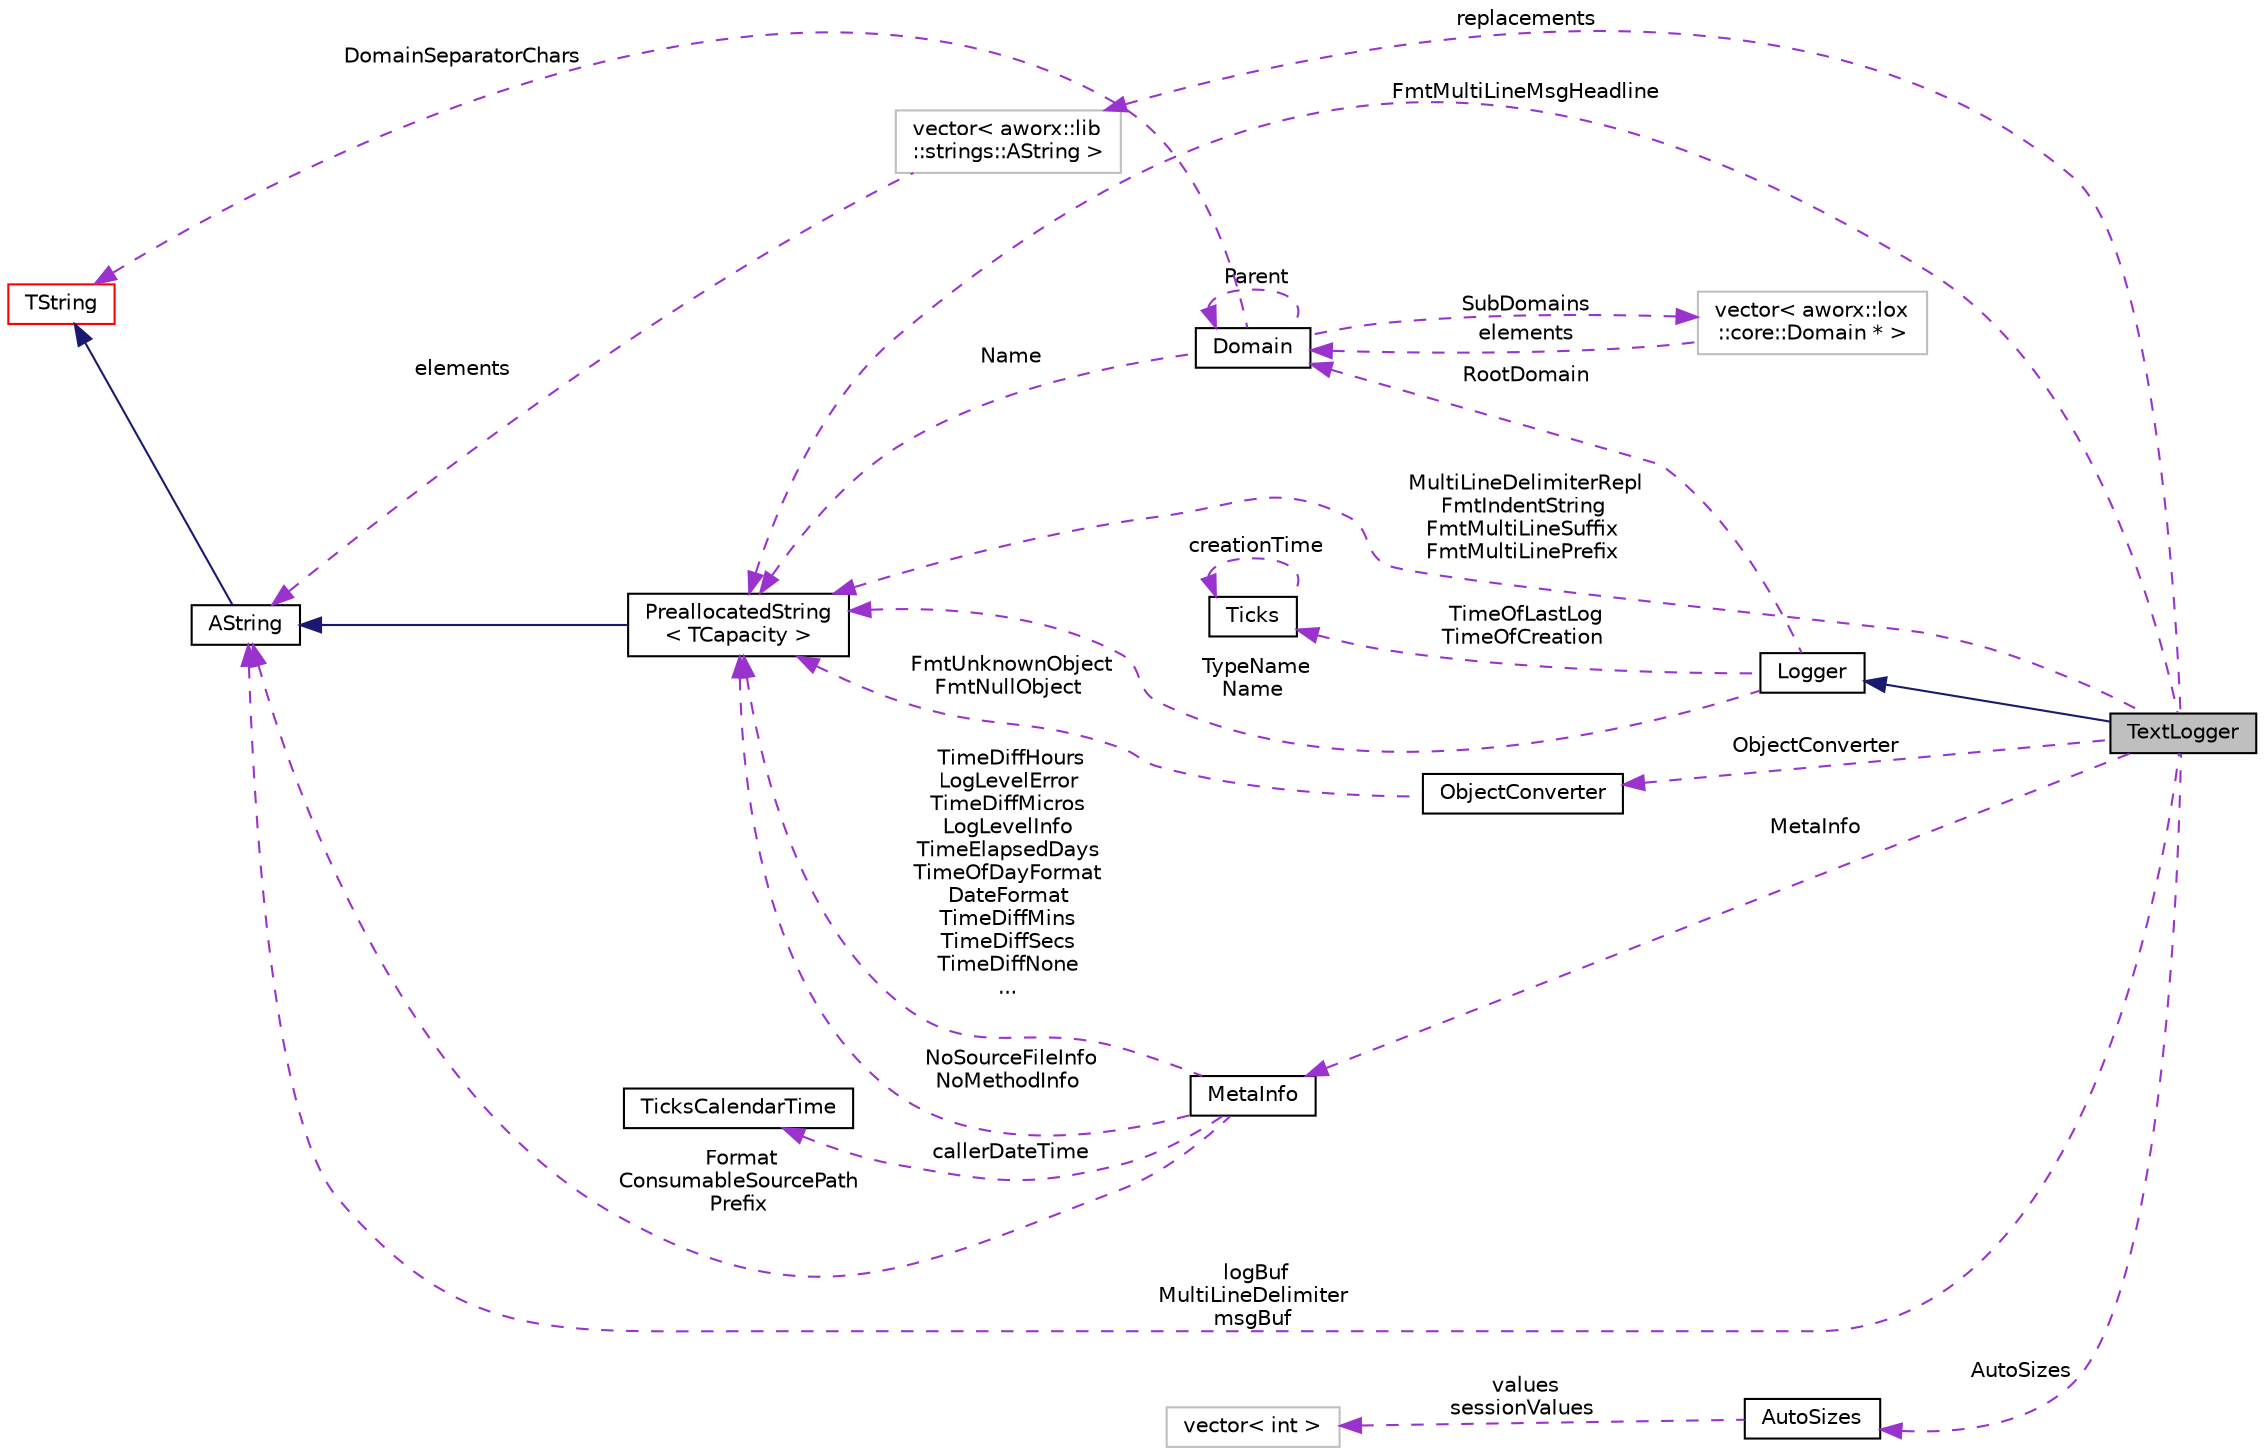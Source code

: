 digraph "TextLogger"
{
  edge [fontname="Helvetica",fontsize="10",labelfontname="Helvetica",labelfontsize="10"];
  node [fontname="Helvetica",fontsize="10",shape=record];
  rankdir="LR";
  Node1 [label="TextLogger",height=0.2,width=0.4,color="black", fillcolor="grey75", style="filled", fontcolor="black"];
  Node8 [label="vector\< aworx::lox\l::core::Domain * \>",height=0.2,width=0.4,color="grey75", fillcolor="white", style="filled"];
  Node10 [label="vector\< int \>",height=0.2,width=0.4,color="grey75", fillcolor="white", style="filled"];
  Node11 [label="vector\< aworx::lib\l::strings::AString \>",height=0.2,width=0.4,color="grey75", fillcolor="white", style="filled"];
  Node4 [label="PreallocatedString\l\< TCapacity \>",height=0.2,width=0.4,color="black", fillcolor="white", style="filled",URL="$classaworx_1_1lib_1_1strings_1_1PreallocatedString.html"];
  Node2 -> Node1 [dir="back",color="midnightblue",fontsize="10",style="solid",fontname="Helvetica"];
  Node3 -> Node2 [dir="back",color="darkorchid3",fontsize="10",style="dashed",label=" TimeOfLastLog\nTimeOfCreation" ,fontname="Helvetica"];
  Node3 -> Node3 [dir="back",color="darkorchid3",fontsize="10",style="dashed",label=" creationTime" ,fontname="Helvetica"];
  Node4 -> Node1 [dir="back",color="darkorchid3",fontsize="10",style="dashed",label=" FmtMultiLineMsgHeadline" ,fontname="Helvetica"];
  Node4 -> Node1 [dir="back",color="darkorchid3",fontsize="10",style="dashed",label=" MultiLineDelimiterRepl\nFmtIndentString\nFmtMultiLineSuffix\nFmtMultiLinePrefix" ,fontname="Helvetica"];
  Node4 -> Node2 [dir="back",color="darkorchid3",fontsize="10",style="dashed",label=" TypeName\nName" ,fontname="Helvetica"];
  Node4 -> Node7 [dir="back",color="darkorchid3",fontsize="10",style="dashed",label=" Name" ,fontname="Helvetica"];
  Node4 -> Node13 [dir="back",color="darkorchid3",fontsize="10",style="dashed",label=" NoSourceFileInfo\nNoMethodInfo" ,fontname="Helvetica"];
  Node4 -> Node13 [dir="back",color="darkorchid3",fontsize="10",style="dashed",label=" TimeDiffHours\nLogLevelError\nTimeDiffMicros\nLogLevelInfo\nTimeElapsedDays\nTimeOfDayFormat\nDateFormat\nTimeDiffMins\nTimeDiffSecs\nTimeDiffNone\n..." ,fontname="Helvetica"];
  Node4 -> Node16 [dir="back",color="darkorchid3",fontsize="10",style="dashed",label=" FmtUnknownObject\nFmtNullObject" ,fontname="Helvetica"];
  Node5 -> Node1 [dir="back",color="darkorchid3",fontsize="10",style="dashed",label=" logBuf\nMultiLineDelimiter\nmsgBuf" ,fontname="Helvetica"];
  Node5 -> Node4 [dir="back",color="midnightblue",fontsize="10",style="solid",fontname="Helvetica"];
  Node5 -> Node11 [dir="back",color="darkorchid3",fontsize="10",style="dashed",label=" elements" ,fontname="Helvetica"];
  Node5 -> Node13 [dir="back",color="darkorchid3",fontsize="10",style="dashed",label=" Format\nConsumableSourcePath\lPrefix" ,fontname="Helvetica"];
  Node6 -> Node5 [dir="back",color="midnightblue",fontsize="10",style="solid",fontname="Helvetica"];
  Node6 -> Node7 [dir="back",color="darkorchid3",fontsize="10",style="dashed",label=" DomainSeparatorChars" ,fontname="Helvetica"];
  Node7 -> Node2 [dir="back",color="darkorchid3",fontsize="10",style="dashed",label=" RootDomain" ,fontname="Helvetica"];
  Node7 -> Node7 [dir="back",color="darkorchid3",fontsize="10",style="dashed",label=" Parent" ,fontname="Helvetica"];
  Node7 -> Node8 [dir="back",color="darkorchid3",fontsize="10",style="dashed",label=" elements" ,fontname="Helvetica"];
  Node8 -> Node7 [dir="back",color="darkorchid3",fontsize="10",style="dashed",label=" SubDomains" ,fontname="Helvetica"];
  Node9 -> Node1 [dir="back",color="darkorchid3",fontsize="10",style="dashed",label=" AutoSizes" ,fontname="Helvetica"];
  Node10 -> Node9 [dir="back",color="darkorchid3",fontsize="10",style="dashed",label=" values\nsessionValues" ,fontname="Helvetica"];
  Node11 -> Node1 [dir="back",color="darkorchid3",fontsize="10",style="dashed",label=" replacements" ,fontname="Helvetica"];
  Node13 -> Node1 [dir="back",color="darkorchid3",fontsize="10",style="dashed",label=" MetaInfo" ,fontname="Helvetica"];
  Node14 -> Node13 [dir="back",color="darkorchid3",fontsize="10",style="dashed",label=" callerDateTime" ,fontname="Helvetica"];
  Node16 -> Node1 [dir="back",color="darkorchid3",fontsize="10",style="dashed",label=" ObjectConverter" ,fontname="Helvetica"];
  Node2 [label="Logger",height=0.2,width=0.4,color="black", fillcolor="white", style="filled",URL="$classaworx_1_1lox_1_1core_1_1Logger.html"];
  Node3 [label="Ticks",height=0.2,width=0.4,color="black", fillcolor="white", style="filled",URL="$classaworx_1_1lib_1_1time_1_1Ticks.html"];
  Node5 [label="AString",height=0.2,width=0.4,color="black", fillcolor="white", style="filled",URL="$classaworx_1_1lib_1_1strings_1_1AString.html"];
  Node6 [label="TString",height=0.2,width=0.4,color="red", fillcolor="white", style="filled",URL="$classaworx_1_1lib_1_1strings_1_1TString.html"];
  Node7 [label="Domain",height=0.2,width=0.4,color="black", fillcolor="white", style="filled",URL="$classaworx_1_1lox_1_1core_1_1Domain.html"];
  Node9 [label="AutoSizes",height=0.2,width=0.4,color="black", fillcolor="white", style="filled",URL="$classaworx_1_1lox_1_1core_1_1textlogger_1_1AutoSizes.html"];
  Node13 [label="MetaInfo",height=0.2,width=0.4,color="black", fillcolor="white", style="filled",URL="$classaworx_1_1lox_1_1core_1_1textlogger_1_1MetaInfo.html"];
  Node14 [label="TicksCalendarTime",height=0.2,width=0.4,color="black", fillcolor="white", style="filled",URL="$classaworx_1_1lib_1_1time_1_1TicksCalendarTime.html"];
  Node16 [label="ObjectConverter",height=0.2,width=0.4,color="black", fillcolor="white", style="filled",URL="$classaworx_1_1lox_1_1core_1_1textlogger_1_1ObjectConverter.html"];
}

